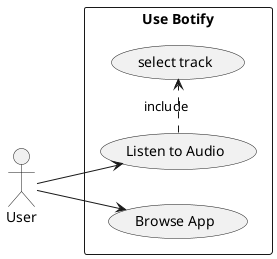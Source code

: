 @startuml

left to right direction
skinparam packageStyle rectangle
actor User as u

rectangle "Use Botify" {
usecase "Browse App" as uc1
usecase "Listen to Audio" as uc2
usecase "select track" as uc3
uc2 .> uc3 : include
}

u --> uc1
u --> uc2

/'uc0 .> uc2 : include
uc0 .> uc1 : include
uc4 .> uc1 : include
uc2 .> uc1 : extend'/

@enduml